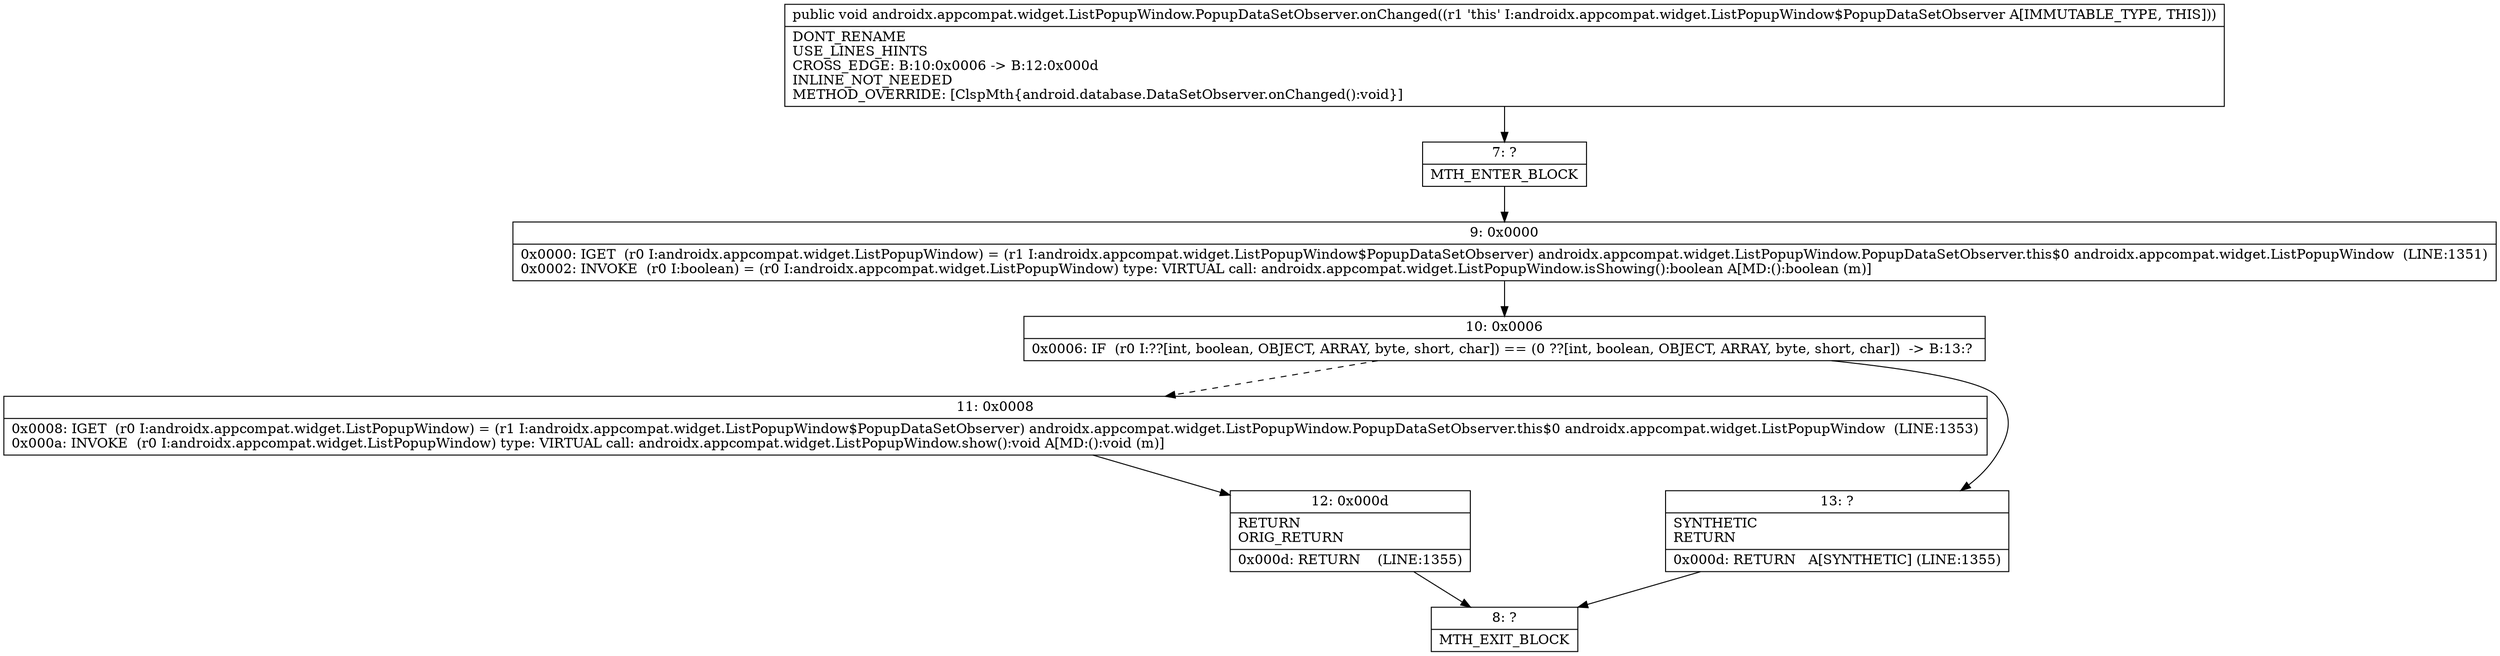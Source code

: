 digraph "CFG forandroidx.appcompat.widget.ListPopupWindow.PopupDataSetObserver.onChanged()V" {
Node_7 [shape=record,label="{7\:\ ?|MTH_ENTER_BLOCK\l}"];
Node_9 [shape=record,label="{9\:\ 0x0000|0x0000: IGET  (r0 I:androidx.appcompat.widget.ListPopupWindow) = (r1 I:androidx.appcompat.widget.ListPopupWindow$PopupDataSetObserver) androidx.appcompat.widget.ListPopupWindow.PopupDataSetObserver.this$0 androidx.appcompat.widget.ListPopupWindow  (LINE:1351)\l0x0002: INVOKE  (r0 I:boolean) = (r0 I:androidx.appcompat.widget.ListPopupWindow) type: VIRTUAL call: androidx.appcompat.widget.ListPopupWindow.isShowing():boolean A[MD:():boolean (m)]\l}"];
Node_10 [shape=record,label="{10\:\ 0x0006|0x0006: IF  (r0 I:??[int, boolean, OBJECT, ARRAY, byte, short, char]) == (0 ??[int, boolean, OBJECT, ARRAY, byte, short, char])  \-\> B:13:? \l}"];
Node_11 [shape=record,label="{11\:\ 0x0008|0x0008: IGET  (r0 I:androidx.appcompat.widget.ListPopupWindow) = (r1 I:androidx.appcompat.widget.ListPopupWindow$PopupDataSetObserver) androidx.appcompat.widget.ListPopupWindow.PopupDataSetObserver.this$0 androidx.appcompat.widget.ListPopupWindow  (LINE:1353)\l0x000a: INVOKE  (r0 I:androidx.appcompat.widget.ListPopupWindow) type: VIRTUAL call: androidx.appcompat.widget.ListPopupWindow.show():void A[MD:():void (m)]\l}"];
Node_12 [shape=record,label="{12\:\ 0x000d|RETURN\lORIG_RETURN\l|0x000d: RETURN    (LINE:1355)\l}"];
Node_8 [shape=record,label="{8\:\ ?|MTH_EXIT_BLOCK\l}"];
Node_13 [shape=record,label="{13\:\ ?|SYNTHETIC\lRETURN\l|0x000d: RETURN   A[SYNTHETIC] (LINE:1355)\l}"];
MethodNode[shape=record,label="{public void androidx.appcompat.widget.ListPopupWindow.PopupDataSetObserver.onChanged((r1 'this' I:androidx.appcompat.widget.ListPopupWindow$PopupDataSetObserver A[IMMUTABLE_TYPE, THIS]))  | DONT_RENAME\lUSE_LINES_HINTS\lCROSS_EDGE: B:10:0x0006 \-\> B:12:0x000d\lINLINE_NOT_NEEDED\lMETHOD_OVERRIDE: [ClspMth\{android.database.DataSetObserver.onChanged():void\}]\l}"];
MethodNode -> Node_7;Node_7 -> Node_9;
Node_9 -> Node_10;
Node_10 -> Node_11[style=dashed];
Node_10 -> Node_13;
Node_11 -> Node_12;
Node_12 -> Node_8;
Node_13 -> Node_8;
}


